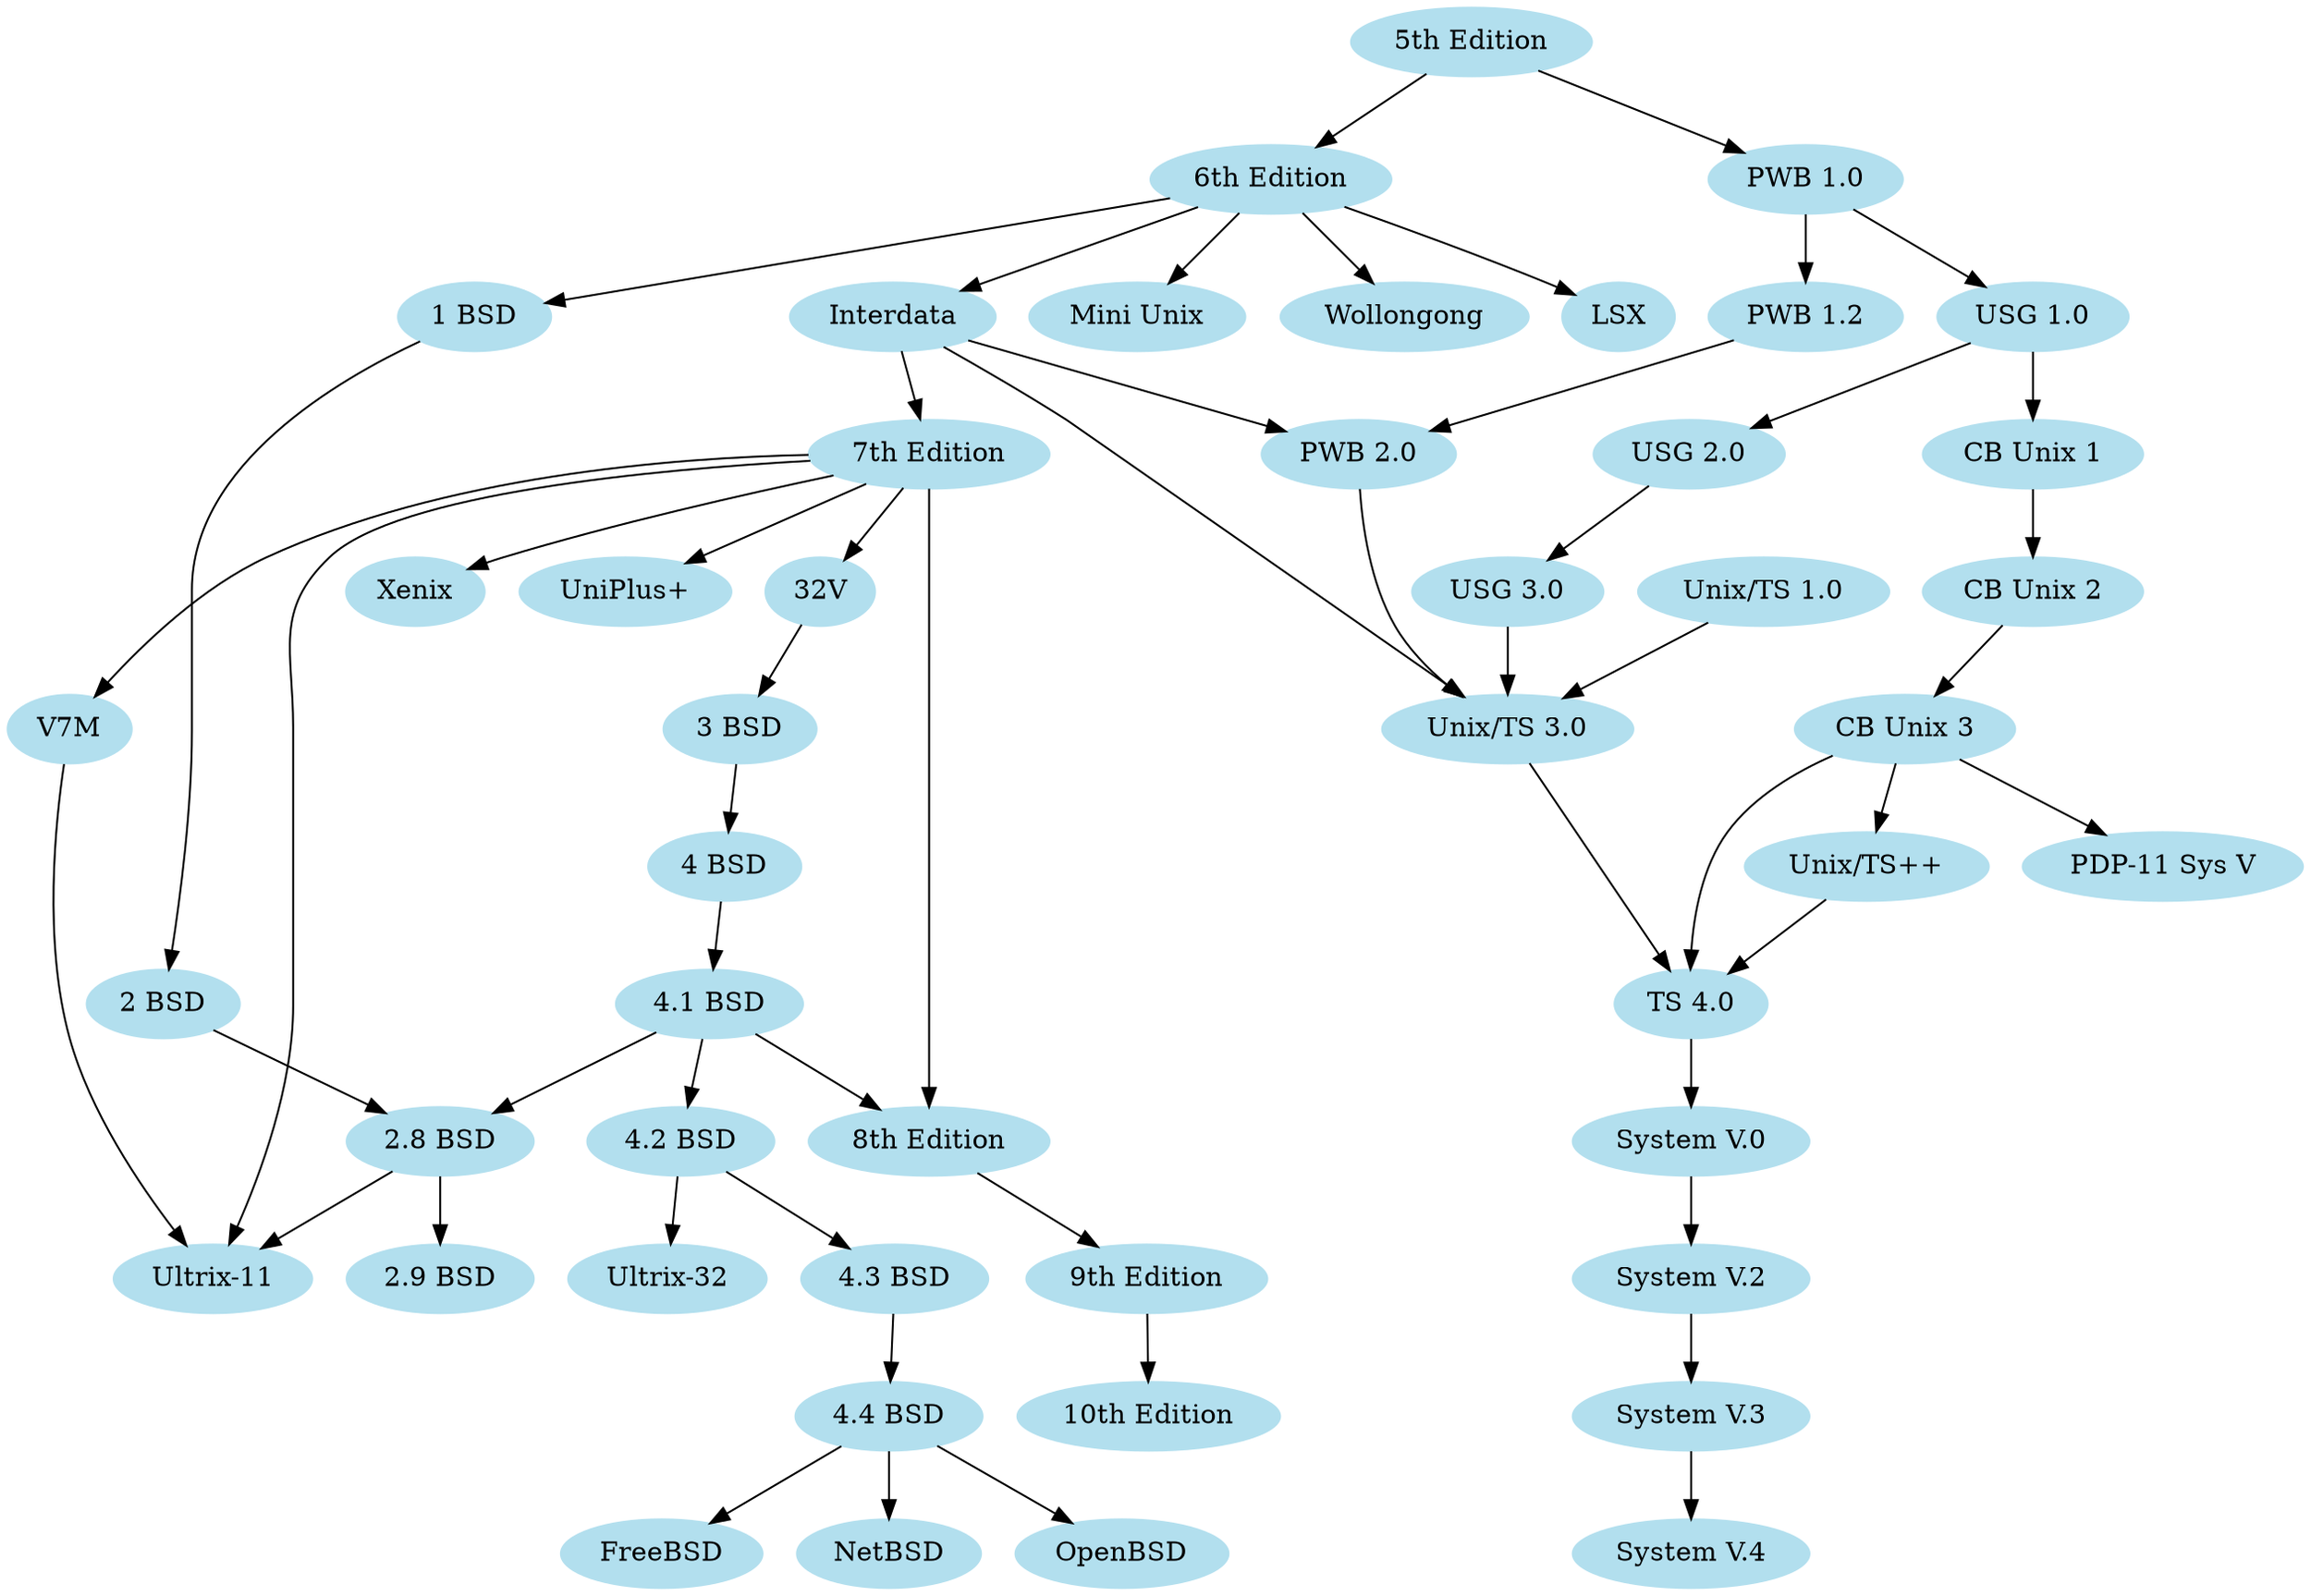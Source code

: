 digraph unix {
	node [label="\N", color=lightblue2, style=filled];
	graph [bb="0,0,1134,828"];
	"5th Edition" [pos="798,810", width="1.53", height="0.50"];
	"6th Edition" [pos="633,738", width="1.53", height="0.50"];
	"PWB 1.0" [pos="898,738", width="1.31", height="0.50"];
	LSX [pos="805,666", width="0.81", height="0.50"];
	"1 BSD" [pos="223,666", width="1.03", height="0.50"];
	"Mini Unix" [pos="568,666", width="1.44", height="0.50"];
	Wollongong [pos="698,666", width="1.67", height="0.50"];
	Interdata [pos="452,666", width="1.28", height="0.50"];
	"Unix/TS 3.0" [pos="753,450", width="1.67", height="0.50"];
	"PWB 2.0" [pos="679,594", width="1.31", height="0.50"];
	"7th Edition" [pos="470,594", width="1.53", height="0.50"];
	"8th Edition" [pos="470,234", width="1.53", height="0.50"];
	"32V" [pos="415,522", width="0.75", height="0.50"];
	V7M [pos="32,450", width="0.89", height="0.50"];
	"Ultrix-11" [pos="124,162", width="1.28", height="0.50"];
	Xenix [pos="222,522", width="0.94", height="0.50"];
	"UniPlus+" [pos="322,522", width="1.33", height="0.50"];
	"9th Edition" [pos="571,162", width="1.53", height="0.50"];
	"10th Edition" [pos="572,90", width="1.67", height="0.50"];
	"2 BSD" [pos="95,306", width="1.03", height="0.50"];
	"2.8 BSD" [pos="232,234", width="1.22", height="0.50"];
	"2.9 BSD" [pos="232,162", width="1.22", height="0.50"];
	"3 BSD" [pos="398,450", width="1.03", height="0.50"];
	"4 BSD" [pos="372,378", width="1.03", height="0.50"];
	"4.1 BSD" [pos="359,306", width="1.25", height="0.50"];
	"4.2 BSD" [pos="352,234", width="1.25", height="0.50"];
	"4.3 BSD" [pos="451,162", width="1.25", height="0.50"];
	"Ultrix-32" [pos="341,162", width="1.31", height="0.50"];
	"4.4 BSD" [pos="448,90", width="1.28", height="0.50"];
	FreeBSD [pos="339,18", width="1.31", height="0.50"];
	NetBSD [pos="448,18", width="1.22", height="0.50"];
	OpenBSD [pos="560,18", width="1.39", height="0.50"];
	"PWB 1.2" [pos="898,666", width="1.28", height="0.50"];
	"USG 1.0" [pos="1008,666", width="1.28", height="0.50"];
	"CB Unix 1" [pos="1008,594", width="1.47", height="0.50"];
	"USG 2.0" [pos="841,594", width="1.28", height="0.50"];
	"CB Unix 2" [pos="1008,522", width="1.47", height="0.50"];
	"CB Unix 3" [pos="946,450", width="1.47", height="0.50"];
	"Unix/TS++" [pos="928,378", width="1.56", height="0.50"];
	"PDP-11 Sys V" [pos="1068,378", width="1.83", height="0.50"];
	"USG 3.0" [pos="753,522", width="1.28", height="0.50"];
	"Unix/TS 1.0" [pos="877,522", width="1.67", height="0.50"];
	"TS 4.0" [pos="844,306", width="1.08", height="0.50"];
	"System V.0" [pos="844,234", width="1.56", height="0.50"];
	"System V.2" [pos="844,162", width="1.53", height="0.50"];
	"System V.3" [pos="844,90", width="1.53", height="0.50"];
	"System V.4" [pos="844,18", width="1.56", height="0.50"];
	"5th Edition" -> "6th Edition" [pos="e,666,752 765,795 739,784 703,769 675,756"];
	"5th Edition" -> "PWB 1.0" [pos="e,876,754 821,793 835,783 853,771 868,760"];
	"6th Edition" -> LSX [pos="e,782,677 668,724 696,713 734,698 767,684 769,683 771,682 773,681"];
	"6th Edition" -> "1 BSD" [pos="e,258,672 584,729 505,715 345,687 268,674"];
	"6th Edition" -> "Mini Unix" [pos="e,584,683 617,721 609,712 599,701 591,691"];
	"6th Edition" -> Wollongong [pos="e,682,683 649,721 657,712 667,701 675,691"];
	"6th Edition" -> Interdata [pos="e,485,679 598,724 568,712 525,696 495,683"];
	Interdata -> "Unix/TS 3.0" [pos="e,731,467 476,650 493,640 515,625 534,612 571,586 672,511 723,473"];
	Interdata -> "PWB 2.0" [pos="e,642,605 487,654 494,652 501,650 507,648 550,634 598,619 632,608"];
	Interdata -> "7th Edition" [pos="e,466,612 457,648 459,640 461,631 463,622"];
	"7th Edition" -> "8th Edition" [weight=1000, pos="e,470,252 470,576 470,548 470,495 470,450 470,450 470,450 470,378 470,338 470,291 470,262"];
	"7th Edition" -> "32V" [pos="e,427,538 456,576 449,567 441,556 433,546"];
	"7th Edition" -> V7M [pos="e,47,466 418,588 339,579 194,561 146,540 110,524 76,494 54,473"];
	"7th Edition" -> "Ultrix-11" [pos="e,131,180 416,591 341,585 213,571 179,540 150,511 160,490 160,450 160,450 160,450 160,306 160,264 146,218 135,189"];
	"7th Edition" -> Xenix [pos="e,248,533 424,584 383,574 319,558 265,540 263,539 260,538 257,537"];
	"7th Edition" -> "UniPlus+" [pos="e,352,536 439,579 416,568 385,553 361,541"];
	V7M -> "Ultrix-11" [pos="e,110,180 32,432 31,401 33,338 49,288 61,251 87,212 104,188"];
	"8th Edition" -> "9th Edition" [pos="e,548,179 493,217 506,208 524,195 539,185"];
	"9th Edition" -> "10th Edition" [pos="e,572,108 571,144 572,136 572,127 572,118"];
	"1 BSD" -> "2 BSD" [pos="e,98,324 200,652 167,629 108,580 108,522 108,522 108,522 108,450 108,409 103,363 99,334"];
	"2 BSD" -> "2.8 BSD" [pos="e,205,248 120,293 141,281 172,265 196,253"];
	"2.8 BSD" -> "Ultrix-11" [pos="e,147,178 209,219 194,208 173,195 156,184"];
	"2.8 BSD" -> "2.9 BSD" [pos="e,232,180 232,216 232,208 232,199 232,190"];
	"32V" -> "3 BSD" [pos="e,402,468 411,504 409,496 407,487 405,478"];
	"3 BSD" -> "4 BSD" [pos="e,379,396 392,432 389,424 386,414 382,406"];
	"4 BSD" -> "4.1 BSD" [pos="e,362,324 369,360 368,352 366,343 364,334"];
	"4.1 BSD" -> "4.2 BSD" [pos="e,354,252 357,288 356,280 356,271 355,262"];
	"4.1 BSD" -> "2.8 BSD" [pos="e,258,249 333,291 314,281 288,266 267,254"];
	"4.1 BSD" -> "8th Edition" [pos="e,445,250 383,291 398,281 419,267 436,256"];
	"4.2 BSD" -> "4.3 BSD" [pos="e,429,178 374,218 387,208 406,195 421,184"];
	"4.2 BSD" -> "Ultrix-32" [pos="e,344,180 349,216 348,208 346,199 345,190"];
	"4.3 BSD" -> "4.4 BSD" [pos="e,449,108 450,144 449,136 449,127 449,118"];
	"4.4 BSD" -> FreeBSD [pos="e,363,34 424,74 409,64 388,51 371,40"];
	"4.4 BSD" -> NetBSD [pos="e,448,36 448,72 448,64 448,55 448,46"];
	"4.4 BSD" -> OpenBSD [pos="e,535,34 472,75 488,65 509,51 526,40"];
	"PWB 1.0" -> "PWB 1.2" [pos="e,898,684 898,720 898,712 898,703 898,694"];
	"PWB 1.0" -> "USG 1.0" [pos="e,984,681 922,722 937,712 958,698 976,687"];
	"PWB 1.2" -> "PWB 2.0" [pos="e,715,606 862,654 824,642 766,622 725,609"];
	"USG 1.0" -> "CB Unix 1" [pos="e,1008,612 1008,648 1008,640 1008,631 1008,622"];
	"USG 1.0" -> "USG 2.0" [pos="e,872,607 977,653 950,641 911,624 881,611"];
	"CB Unix 1" -> "CB Unix 2" [pos="e,1008,540 1008,576 1008,568 1008,559 1008,550"];
	"CB Unix 2" -> "CB Unix 3" [pos="e,961,467 993,505 986,496 976,485 968,475"];
	"CB Unix 3" -> "Unix/TS++" [pos="e,932,396 941,432 939,424 937,415 935,406"];
	"CB Unix 3" -> "PDP-11 Sys V" [pos="e,1040,394 972,434 989,424 1012,410 1031,399"];
	"USG 2.0" -> "USG 3.0" [pos="e,773,538 821,578 809,568 794,555 781,545"];
	"USG 3.0" -> "Unix/TS 3.0" [pos="e,753,468 753,504 753,496 753,487 753,478"];
	"PWB 2.0" -> "Unix/TS 3.0" [pos="e,730,467 680,576 682,557 686,526 698,504 704,492 713,482 722,474"];
	"Unix/TS 1.0" -> "Unix/TS 3.0" [pos="e,781,466 849,506 832,496 809,482 790,471"];
	"Unix/TS 3.0" -> "TS 4.0" [pos="e,833,324 764,432 780,407 809,361 827,333"];
	"Unix/TS++" -> "TS 4.0" [pos="e,863,322 908,361 897,351 882,339 870,329"];
	"CB Unix 3" -> "TS 4.0" [pos="e,844,324 912,436 895,427 875,414 863,396 850,378 846,353 844,334"];
	"TS 4.0" -> "System V.0" [pos="e,844,252 844,288 844,280 844,271 844,262"];
	"System V.0" -> "System V.2" [pos="e,844,180 844,216 844,208 844,199 844,190"];
	"System V.2" -> "System V.3" [pos="e,844,108 844,144 844,136 844,127 844,118"];
	"System V.3" -> "System V.4" [pos="e,844,36 844,72 844,64 844,55 844,46"];
}
